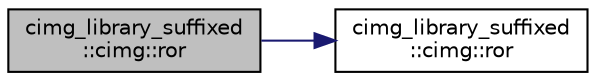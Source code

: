digraph "cimg_library_suffixed::cimg::ror"
{
 // INTERACTIVE_SVG=YES
  edge [fontname="Helvetica",fontsize="10",labelfontname="Helvetica",labelfontsize="10"];
  node [fontname="Helvetica",fontsize="10",shape=record];
  rankdir="LR";
  Node3420 [label="cimg_library_suffixed\l::cimg::ror",height=0.2,width=0.4,color="black", fillcolor="grey75", style="filled", fontcolor="black"];
  Node3420 -> Node3421 [color="midnightblue",fontsize="10",style="solid",fontname="Helvetica"];
  Node3421 [label="cimg_library_suffixed\l::cimg::ror",height=0.2,width=0.4,color="black", fillcolor="white", style="filled",URL="$namespacecimg__library__suffixed_1_1cimg.html#ab616eb52e66e664293d16a9bcfa9a9b4",tooltip="Bitwise-rotate value on the right. "];
}
